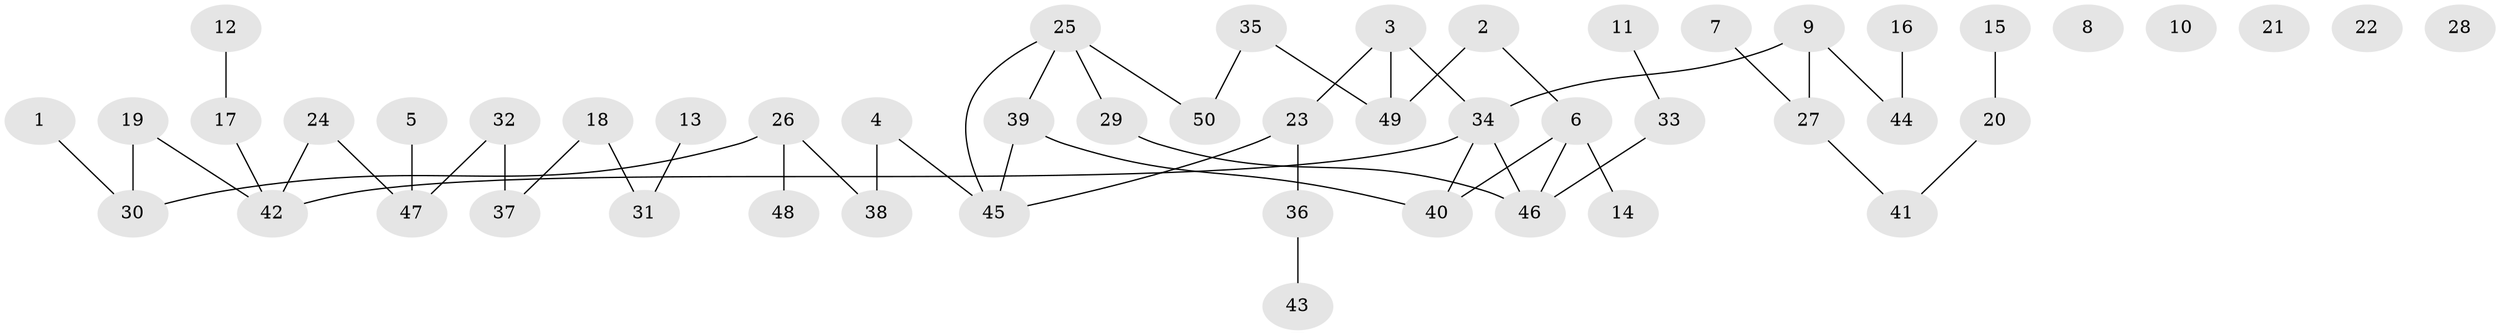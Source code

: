 // Generated by graph-tools (version 1.1) at 2025/49/03/09/25 03:49:11]
// undirected, 50 vertices, 51 edges
graph export_dot {
graph [start="1"]
  node [color=gray90,style=filled];
  1;
  2;
  3;
  4;
  5;
  6;
  7;
  8;
  9;
  10;
  11;
  12;
  13;
  14;
  15;
  16;
  17;
  18;
  19;
  20;
  21;
  22;
  23;
  24;
  25;
  26;
  27;
  28;
  29;
  30;
  31;
  32;
  33;
  34;
  35;
  36;
  37;
  38;
  39;
  40;
  41;
  42;
  43;
  44;
  45;
  46;
  47;
  48;
  49;
  50;
  1 -- 30;
  2 -- 6;
  2 -- 49;
  3 -- 23;
  3 -- 34;
  3 -- 49;
  4 -- 38;
  4 -- 45;
  5 -- 47;
  6 -- 14;
  6 -- 40;
  6 -- 46;
  7 -- 27;
  9 -- 27;
  9 -- 34;
  9 -- 44;
  11 -- 33;
  12 -- 17;
  13 -- 31;
  15 -- 20;
  16 -- 44;
  17 -- 42;
  18 -- 31;
  18 -- 37;
  19 -- 30;
  19 -- 42;
  20 -- 41;
  23 -- 36;
  23 -- 45;
  24 -- 42;
  24 -- 47;
  25 -- 29;
  25 -- 39;
  25 -- 45;
  25 -- 50;
  26 -- 30;
  26 -- 38;
  26 -- 48;
  27 -- 41;
  29 -- 46;
  32 -- 37;
  32 -- 47;
  33 -- 46;
  34 -- 40;
  34 -- 42;
  34 -- 46;
  35 -- 49;
  35 -- 50;
  36 -- 43;
  39 -- 40;
  39 -- 45;
}
